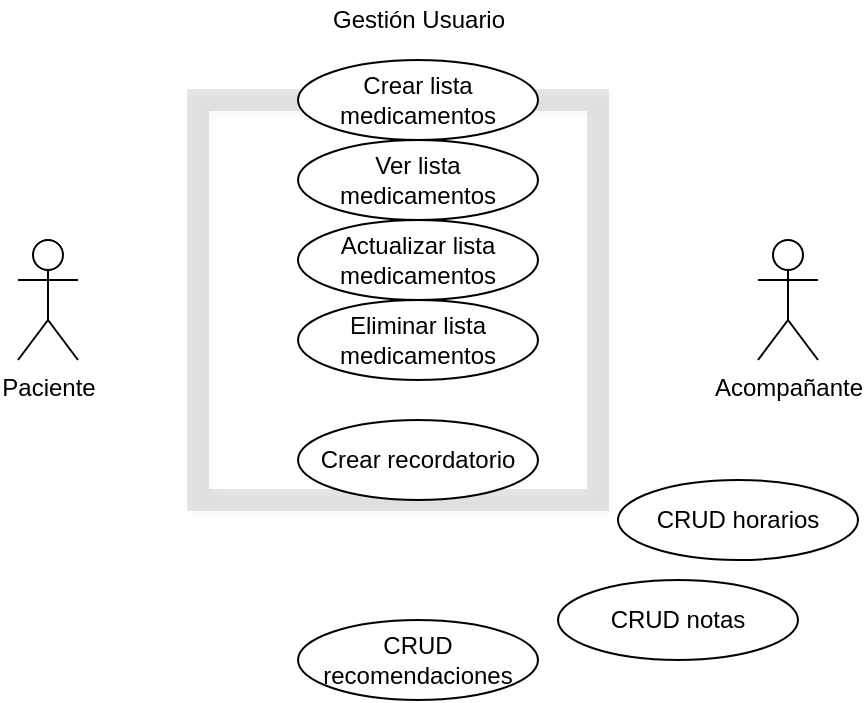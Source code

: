 <mxfile version="14.6.0" type="github">
  <diagram id="C5RBs43oDa-KdzZeNtuy" name="Page-1">
    <mxGraphModel dx="782" dy="443" grid="1" gridSize="10" guides="1" tooltips="1" connect="1" arrows="1" fold="1" page="1" pageScale="1" pageWidth="827" pageHeight="1169" math="0" shadow="0">
      <root>
        <mxCell id="WIyWlLk6GJQsqaUBKTNV-0" />
        <mxCell id="WIyWlLk6GJQsqaUBKTNV-1" parent="WIyWlLk6GJQsqaUBKTNV-0" />
        <mxCell id="Rd7dpu6JHqePPb8xNzWT-0" value="Paciente" style="shape=umlActor;verticalLabelPosition=bottom;verticalAlign=top;html=1;outlineConnect=0;" vertex="1" parent="WIyWlLk6GJQsqaUBKTNV-1">
          <mxGeometry x="180" y="730" width="30" height="60" as="geometry" />
        </mxCell>
        <mxCell id="Rd7dpu6JHqePPb8xNzWT-1" value="Acompañante" style="shape=umlActor;verticalLabelPosition=bottom;verticalAlign=top;html=1;outlineConnect=0;" vertex="1" parent="WIyWlLk6GJQsqaUBKTNV-1">
          <mxGeometry x="550" y="730" width="30" height="60" as="geometry" />
        </mxCell>
        <mxCell id="Rd7dpu6JHqePPb8xNzWT-10" value="Gestión Usuario" style="text;html=1;align=center;verticalAlign=middle;resizable=0;points=[];autosize=1;strokeColor=none;" vertex="1" parent="WIyWlLk6GJQsqaUBKTNV-1">
          <mxGeometry x="330" y="610" width="100" height="20" as="geometry" />
        </mxCell>
        <mxCell id="Rd7dpu6JHqePPb8xNzWT-11" value="" style="whiteSpace=wrap;html=1;aspect=fixed;opacity=10;glass=0;shadow=1;strokeWidth=11;rounded=0;sketch=0;perimeterSpacing=50;gradientDirection=west;fillColor=none;" vertex="1" parent="WIyWlLk6GJQsqaUBKTNV-1">
          <mxGeometry x="270" y="660" width="200" height="200" as="geometry" />
        </mxCell>
        <mxCell id="Rd7dpu6JHqePPb8xNzWT-12" value="Crear lista medicamentos" style="ellipse;whiteSpace=wrap;html=1;" vertex="1" parent="WIyWlLk6GJQsqaUBKTNV-1">
          <mxGeometry x="320" y="640" width="120" height="40" as="geometry" />
        </mxCell>
        <mxCell id="Rd7dpu6JHqePPb8xNzWT-13" value="Crear recordatorio" style="ellipse;whiteSpace=wrap;html=1;" vertex="1" parent="WIyWlLk6GJQsqaUBKTNV-1">
          <mxGeometry x="320" y="820" width="120" height="40" as="geometry" />
        </mxCell>
        <mxCell id="Rd7dpu6JHqePPb8xNzWT-14" value="CRUD horarios" style="ellipse;whiteSpace=wrap;html=1;" vertex="1" parent="WIyWlLk6GJQsqaUBKTNV-1">
          <mxGeometry x="480" y="850" width="120" height="40" as="geometry" />
        </mxCell>
        <mxCell id="Rd7dpu6JHqePPb8xNzWT-16" value="CRUD notas" style="ellipse;whiteSpace=wrap;html=1;" vertex="1" parent="WIyWlLk6GJQsqaUBKTNV-1">
          <mxGeometry x="450" y="900" width="120" height="40" as="geometry" />
        </mxCell>
        <mxCell id="Rd7dpu6JHqePPb8xNzWT-34" value="CRUD recomendaciones" style="ellipse;whiteSpace=wrap;html=1;" vertex="1" parent="WIyWlLk6GJQsqaUBKTNV-1">
          <mxGeometry x="320" y="920" width="120" height="40" as="geometry" />
        </mxCell>
        <mxCell id="Rd7dpu6JHqePPb8xNzWT-44" value="Ver lista medicamentos" style="ellipse;whiteSpace=wrap;html=1;" vertex="1" parent="WIyWlLk6GJQsqaUBKTNV-1">
          <mxGeometry x="320" y="680" width="120" height="40" as="geometry" />
        </mxCell>
        <mxCell id="Rd7dpu6JHqePPb8xNzWT-45" value="Actualizar lista medicamentos" style="ellipse;whiteSpace=wrap;html=1;" vertex="1" parent="WIyWlLk6GJQsqaUBKTNV-1">
          <mxGeometry x="320" y="720" width="120" height="40" as="geometry" />
        </mxCell>
        <mxCell id="Rd7dpu6JHqePPb8xNzWT-46" value="Eliminar lista medicamentos" style="ellipse;whiteSpace=wrap;html=1;" vertex="1" parent="WIyWlLk6GJQsqaUBKTNV-1">
          <mxGeometry x="320" y="760" width="120" height="40" as="geometry" />
        </mxCell>
      </root>
    </mxGraphModel>
  </diagram>
</mxfile>
